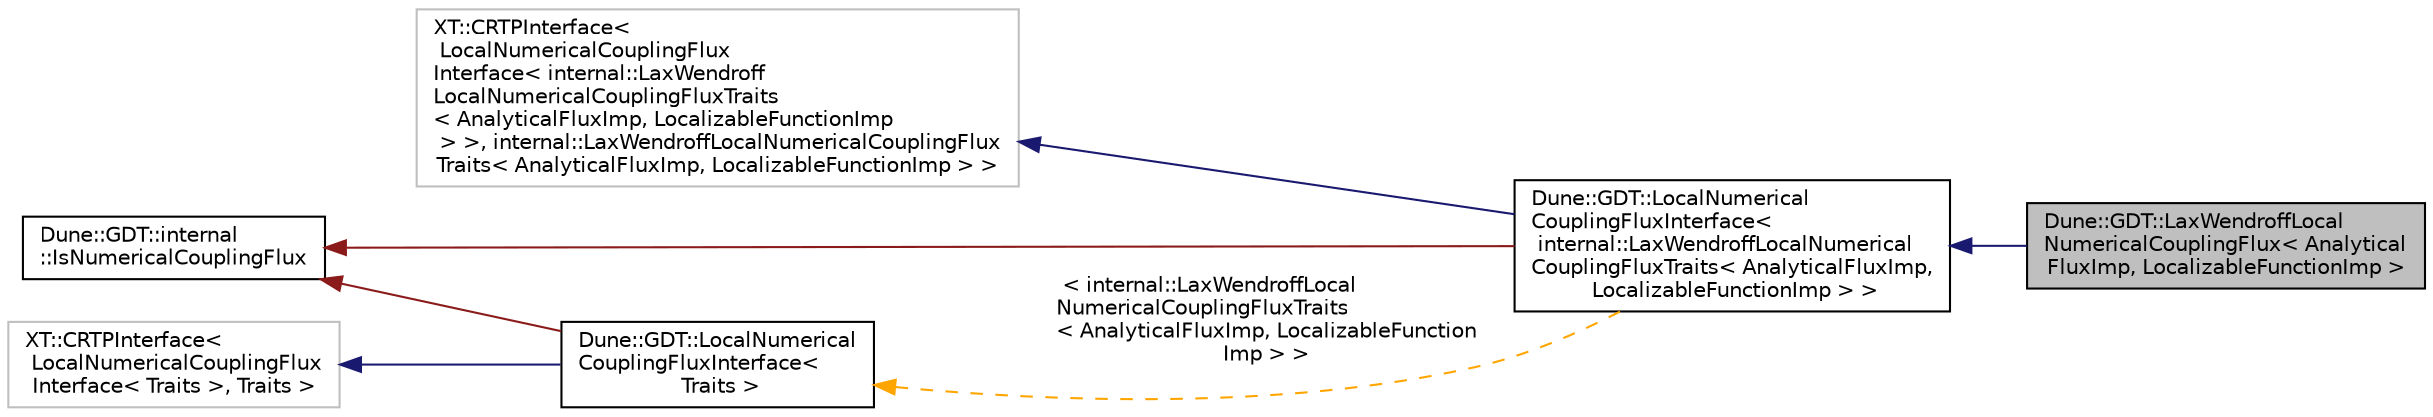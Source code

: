 digraph "Dune::GDT::LaxWendroffLocalNumericalCouplingFlux&lt; AnalyticalFluxImp, LocalizableFunctionImp &gt;"
{
  edge [fontname="Helvetica",fontsize="10",labelfontname="Helvetica",labelfontsize="10"];
  node [fontname="Helvetica",fontsize="10",shape=record];
  rankdir="LR";
  Node0 [label="Dune::GDT::LaxWendroffLocal\lNumericalCouplingFlux\< Analytical\lFluxImp, LocalizableFunctionImp \>",height=0.2,width=0.4,color="black", fillcolor="grey75", style="filled", fontcolor="black"];
  Node1 -> Node0 [dir="back",color="midnightblue",fontsize="10",style="solid",fontname="Helvetica"];
  Node1 [label="Dune::GDT::LocalNumerical\lCouplingFluxInterface\<\l internal::LaxWendroffLocalNumerical\lCouplingFluxTraits\< AnalyticalFluxImp,\l LocalizableFunctionImp \> \>",height=0.2,width=0.4,color="black", fillcolor="white", style="filled",URL="$a01477.html"];
  Node2 -> Node1 [dir="back",color="midnightblue",fontsize="10",style="solid",fontname="Helvetica"];
  Node2 [label="XT::CRTPInterface\<\l LocalNumericalCouplingFlux\lInterface\< internal::LaxWendroff\lLocalNumericalCouplingFluxTraits\l\< AnalyticalFluxImp, LocalizableFunctionImp\l \> \>, internal::LaxWendroffLocalNumericalCouplingFlux\lTraits\< AnalyticalFluxImp, LocalizableFunctionImp \> \>",height=0.2,width=0.4,color="grey75", fillcolor="white", style="filled"];
  Node3 -> Node1 [dir="back",color="firebrick4",fontsize="10",style="solid",fontname="Helvetica"];
  Node3 [label="Dune::GDT::internal\l::IsNumericalCouplingFlux",height=0.2,width=0.4,color="black", fillcolor="white", style="filled",URL="$a01461.html"];
  Node4 -> Node1 [dir="back",color="orange",fontsize="10",style="dashed",label=" \< internal::LaxWendroffLocal\lNumericalCouplingFluxTraits\l\< AnalyticalFluxImp, LocalizableFunction\lImp \> \>" ,fontname="Helvetica"];
  Node4 [label="Dune::GDT::LocalNumerical\lCouplingFluxInterface\<\l Traits \>",height=0.2,width=0.4,color="black", fillcolor="white", style="filled",URL="$a01477.html"];
  Node5 -> Node4 [dir="back",color="midnightblue",fontsize="10",style="solid",fontname="Helvetica"];
  Node5 [label="XT::CRTPInterface\<\l LocalNumericalCouplingFlux\lInterface\< Traits \>, Traits \>",height=0.2,width=0.4,color="grey75", fillcolor="white", style="filled"];
  Node3 -> Node4 [dir="back",color="firebrick4",fontsize="10",style="solid",fontname="Helvetica"];
}
